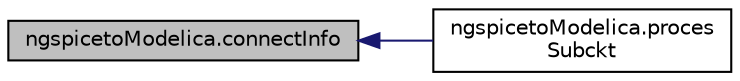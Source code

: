 digraph "ngspicetoModelica.connectInfo"
{
  edge [fontname="Helvetica",fontsize="10",labelfontname="Helvetica",labelfontsize="10"];
  node [fontname="Helvetica",fontsize="10",shape=record];
  rankdir="LR";
  Node13 [label="ngspicetoModelica.connectInfo",height=0.2,width=0.4,color="black", fillcolor="grey75", style="filled", fontcolor="black"];
  Node13 -> Node14 [dir="back",color="midnightblue",fontsize="10",style="solid",fontname="Helvetica"];
  Node14 [label="ngspicetoModelica.proces\lSubckt",height=0.2,width=0.4,color="black", fillcolor="white", style="filled",URL="$d2/d80/namespacengspiceto_modelica.html#a5591e4ee730a6da5fb757539763493d1",tooltip="Extract subckt data. "];
}

